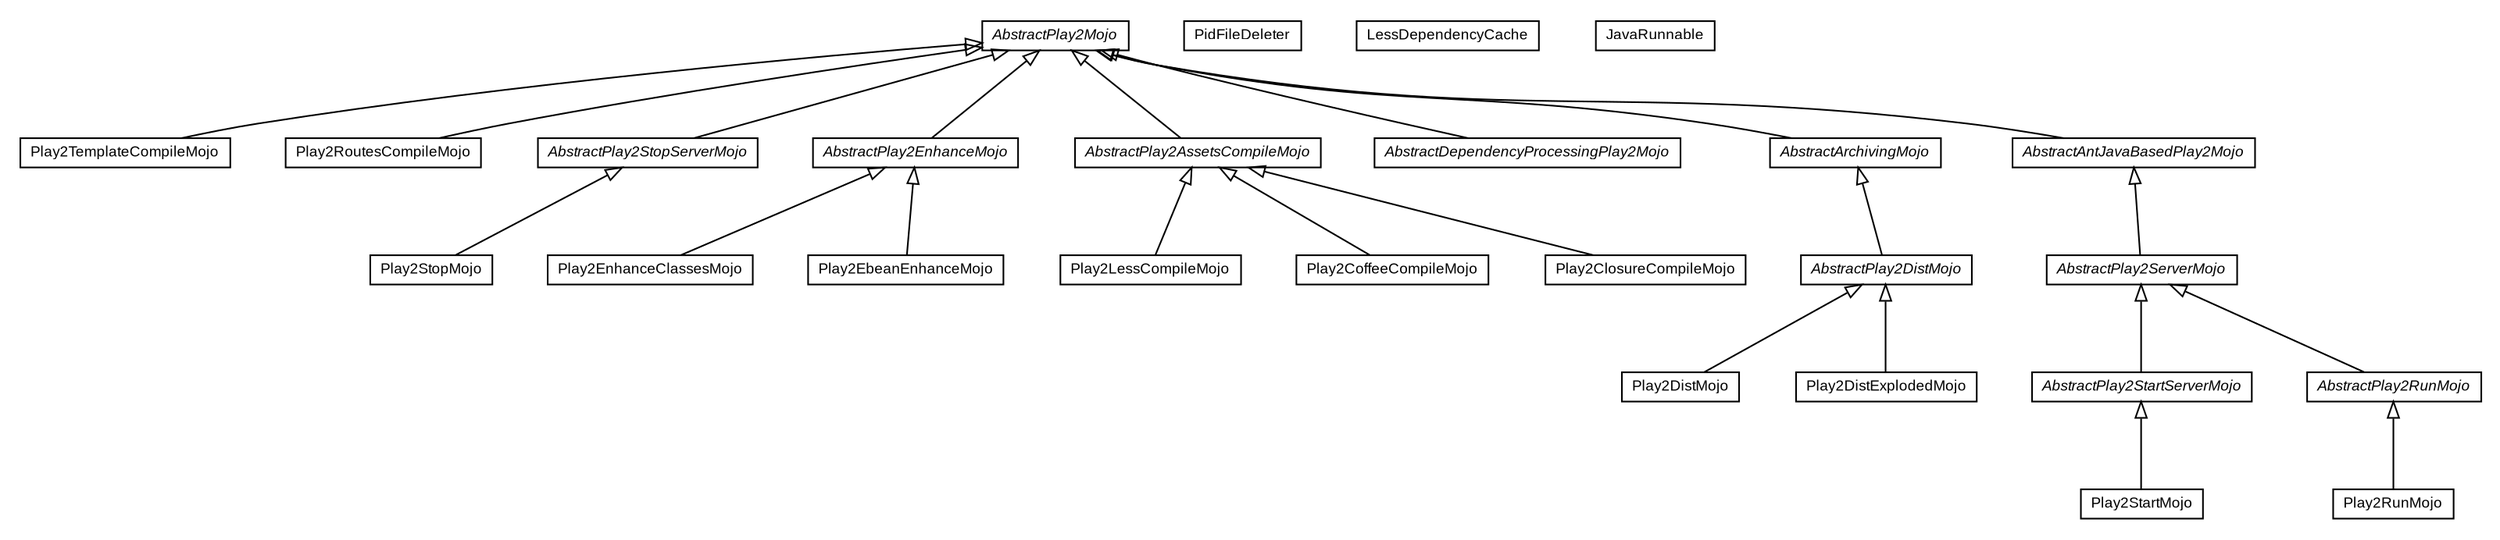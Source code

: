 #!/usr/local/bin/dot
#
# Class diagram 
# Generated by UMLGraph version R5_6-24-gf6e263 (http://www.umlgraph.org/)
#

digraph G {
	edge [fontname="arial",fontsize=10,labelfontname="arial",labelfontsize=10];
	node [fontname="arial",fontsize=10,shape=plaintext];
	nodesep=0.25;
	ranksep=0.5;
	// com.google.code.play2.plugin.Play2TemplateCompileMojo
	c0 [label=<<table title="com.google.code.play2.plugin.Play2TemplateCompileMojo" border="0" cellborder="1" cellspacing="0" cellpadding="2" port="p" href="./Play2TemplateCompileMojo.html">
		<tr><td><table border="0" cellspacing="0" cellpadding="1">
<tr><td align="center" balign="center"> Play2TemplateCompileMojo </td></tr>
		</table></td></tr>
		</table>>, URL="./Play2TemplateCompileMojo.html", fontname="arial", fontcolor="black", fontsize=9.0];
	// com.google.code.play2.plugin.Play2StopMojo
	c1 [label=<<table title="com.google.code.play2.plugin.Play2StopMojo" border="0" cellborder="1" cellspacing="0" cellpadding="2" port="p" href="./Play2StopMojo.html">
		<tr><td><table border="0" cellspacing="0" cellpadding="1">
<tr><td align="center" balign="center"> Play2StopMojo </td></tr>
		</table></td></tr>
		</table>>, URL="./Play2StopMojo.html", fontname="arial", fontcolor="black", fontsize=9.0];
	// com.google.code.play2.plugin.Play2StartMojo
	c2 [label=<<table title="com.google.code.play2.plugin.Play2StartMojo" border="0" cellborder="1" cellspacing="0" cellpadding="2" port="p" href="./Play2StartMojo.html">
		<tr><td><table border="0" cellspacing="0" cellpadding="1">
<tr><td align="center" balign="center"> Play2StartMojo </td></tr>
		</table></td></tr>
		</table>>, URL="./Play2StartMojo.html", fontname="arial", fontcolor="black", fontsize=9.0];
	// com.google.code.play2.plugin.Play2RunMojo
	c3 [label=<<table title="com.google.code.play2.plugin.Play2RunMojo" border="0" cellborder="1" cellspacing="0" cellpadding="2" port="p" href="./Play2RunMojo.html">
		<tr><td><table border="0" cellspacing="0" cellpadding="1">
<tr><td align="center" balign="center"> Play2RunMojo </td></tr>
		</table></td></tr>
		</table>>, URL="./Play2RunMojo.html", fontname="arial", fontcolor="black", fontsize=9.0];
	// com.google.code.play2.plugin.Play2RoutesCompileMojo
	c4 [label=<<table title="com.google.code.play2.plugin.Play2RoutesCompileMojo" border="0" cellborder="1" cellspacing="0" cellpadding="2" port="p" href="./Play2RoutesCompileMojo.html">
		<tr><td><table border="0" cellspacing="0" cellpadding="1">
<tr><td align="center" balign="center"> Play2RoutesCompileMojo </td></tr>
		</table></td></tr>
		</table>>, URL="./Play2RoutesCompileMojo.html", fontname="arial", fontcolor="black", fontsize=9.0];
	// com.google.code.play2.plugin.Play2LessCompileMojo
	c5 [label=<<table title="com.google.code.play2.plugin.Play2LessCompileMojo" border="0" cellborder="1" cellspacing="0" cellpadding="2" port="p" href="./Play2LessCompileMojo.html">
		<tr><td><table border="0" cellspacing="0" cellpadding="1">
<tr><td align="center" balign="center"> Play2LessCompileMojo </td></tr>
		</table></td></tr>
		</table>>, URL="./Play2LessCompileMojo.html", fontname="arial", fontcolor="black", fontsize=9.0];
	// com.google.code.play2.plugin.Play2EnhanceClassesMojo
	c6 [label=<<table title="com.google.code.play2.plugin.Play2EnhanceClassesMojo" border="0" cellborder="1" cellspacing="0" cellpadding="2" port="p" href="./Play2EnhanceClassesMojo.html">
		<tr><td><table border="0" cellspacing="0" cellpadding="1">
<tr><td align="center" balign="center"> Play2EnhanceClassesMojo </td></tr>
		</table></td></tr>
		</table>>, URL="./Play2EnhanceClassesMojo.html", fontname="arial", fontcolor="black", fontsize=9.0];
	// com.google.code.play2.plugin.Play2EbeanEnhanceMojo
	c7 [label=<<table title="com.google.code.play2.plugin.Play2EbeanEnhanceMojo" border="0" cellborder="1" cellspacing="0" cellpadding="2" port="p" href="./Play2EbeanEnhanceMojo.html">
		<tr><td><table border="0" cellspacing="0" cellpadding="1">
<tr><td align="center" balign="center"> Play2EbeanEnhanceMojo </td></tr>
		</table></td></tr>
		</table>>, URL="./Play2EbeanEnhanceMojo.html", fontname="arial", fontcolor="black", fontsize=9.0];
	// com.google.code.play2.plugin.Play2DistMojo
	c8 [label=<<table title="com.google.code.play2.plugin.Play2DistMojo" border="0" cellborder="1" cellspacing="0" cellpadding="2" port="p" href="./Play2DistMojo.html">
		<tr><td><table border="0" cellspacing="0" cellpadding="1">
<tr><td align="center" balign="center"> Play2DistMojo </td></tr>
		</table></td></tr>
		</table>>, URL="./Play2DistMojo.html", fontname="arial", fontcolor="black", fontsize=9.0];
	// com.google.code.play2.plugin.Play2DistExplodedMojo
	c9 [label=<<table title="com.google.code.play2.plugin.Play2DistExplodedMojo" border="0" cellborder="1" cellspacing="0" cellpadding="2" port="p" href="./Play2DistExplodedMojo.html">
		<tr><td><table border="0" cellspacing="0" cellpadding="1">
<tr><td align="center" balign="center"> Play2DistExplodedMojo </td></tr>
		</table></td></tr>
		</table>>, URL="./Play2DistExplodedMojo.html", fontname="arial", fontcolor="black", fontsize=9.0];
	// com.google.code.play2.plugin.Play2CoffeeCompileMojo
	c10 [label=<<table title="com.google.code.play2.plugin.Play2CoffeeCompileMojo" border="0" cellborder="1" cellspacing="0" cellpadding="2" port="p" href="./Play2CoffeeCompileMojo.html">
		<tr><td><table border="0" cellspacing="0" cellpadding="1">
<tr><td align="center" balign="center"> Play2CoffeeCompileMojo </td></tr>
		</table></td></tr>
		</table>>, URL="./Play2CoffeeCompileMojo.html", fontname="arial", fontcolor="black", fontsize=9.0];
	// com.google.code.play2.plugin.Play2ClosureCompileMojo
	c11 [label=<<table title="com.google.code.play2.plugin.Play2ClosureCompileMojo" border="0" cellborder="1" cellspacing="0" cellpadding="2" port="p" href="./Play2ClosureCompileMojo.html">
		<tr><td><table border="0" cellspacing="0" cellpadding="1">
<tr><td align="center" balign="center"> Play2ClosureCompileMojo </td></tr>
		</table></td></tr>
		</table>>, URL="./Play2ClosureCompileMojo.html", fontname="arial", fontcolor="black", fontsize=9.0];
	// com.google.code.play2.plugin.PidFileDeleter
	c12 [label=<<table title="com.google.code.play2.plugin.PidFileDeleter" border="0" cellborder="1" cellspacing="0" cellpadding="2" port="p" href="./PidFileDeleter.html">
		<tr><td><table border="0" cellspacing="0" cellpadding="1">
<tr><td align="center" balign="center"> PidFileDeleter </td></tr>
		</table></td></tr>
		</table>>, URL="./PidFileDeleter.html", fontname="arial", fontcolor="black", fontsize=9.0];
	// com.google.code.play2.plugin.LessDependencyCache
	c13 [label=<<table title="com.google.code.play2.plugin.LessDependencyCache" border="0" cellborder="1" cellspacing="0" cellpadding="2" port="p" href="./LessDependencyCache.html">
		<tr><td><table border="0" cellspacing="0" cellpadding="1">
<tr><td align="center" balign="center"> LessDependencyCache </td></tr>
		</table></td></tr>
		</table>>, URL="./LessDependencyCache.html", fontname="arial", fontcolor="black", fontsize=9.0];
	// com.google.code.play2.plugin.AbstractPlay2StopServerMojo
	c14 [label=<<table title="com.google.code.play2.plugin.AbstractPlay2StopServerMojo" border="0" cellborder="1" cellspacing="0" cellpadding="2" port="p" href="./AbstractPlay2StopServerMojo.html">
		<tr><td><table border="0" cellspacing="0" cellpadding="1">
<tr><td align="center" balign="center"><font face="arial italic"> AbstractPlay2StopServerMojo </font></td></tr>
		</table></td></tr>
		</table>>, URL="./AbstractPlay2StopServerMojo.html", fontname="arial", fontcolor="black", fontsize=9.0];
	// com.google.code.play2.plugin.AbstractPlay2StartServerMojo
	c15 [label=<<table title="com.google.code.play2.plugin.AbstractPlay2StartServerMojo" border="0" cellborder="1" cellspacing="0" cellpadding="2" port="p" href="./AbstractPlay2StartServerMojo.html">
		<tr><td><table border="0" cellspacing="0" cellpadding="1">
<tr><td align="center" balign="center"><font face="arial italic"> AbstractPlay2StartServerMojo </font></td></tr>
		</table></td></tr>
		</table>>, URL="./AbstractPlay2StartServerMojo.html", fontname="arial", fontcolor="black", fontsize=9.0];
	// com.google.code.play2.plugin.AbstractPlay2ServerMojo
	c16 [label=<<table title="com.google.code.play2.plugin.AbstractPlay2ServerMojo" border="0" cellborder="1" cellspacing="0" cellpadding="2" port="p" href="./AbstractPlay2ServerMojo.html">
		<tr><td><table border="0" cellspacing="0" cellpadding="1">
<tr><td align="center" balign="center"><font face="arial italic"> AbstractPlay2ServerMojo </font></td></tr>
		</table></td></tr>
		</table>>, URL="./AbstractPlay2ServerMojo.html", fontname="arial", fontcolor="black", fontsize=9.0];
	// com.google.code.play2.plugin.AbstractPlay2RunMojo
	c17 [label=<<table title="com.google.code.play2.plugin.AbstractPlay2RunMojo" border="0" cellborder="1" cellspacing="0" cellpadding="2" port="p" href="./AbstractPlay2RunMojo.html">
		<tr><td><table border="0" cellspacing="0" cellpadding="1">
<tr><td align="center" balign="center"><font face="arial italic"> AbstractPlay2RunMojo </font></td></tr>
		</table></td></tr>
		</table>>, URL="./AbstractPlay2RunMojo.html", fontname="arial", fontcolor="black", fontsize=9.0];
	// com.google.code.play2.plugin.AbstractPlay2Mojo
	c18 [label=<<table title="com.google.code.play2.plugin.AbstractPlay2Mojo" border="0" cellborder="1" cellspacing="0" cellpadding="2" port="p" href="./AbstractPlay2Mojo.html">
		<tr><td><table border="0" cellspacing="0" cellpadding="1">
<tr><td align="center" balign="center"><font face="arial italic"> AbstractPlay2Mojo </font></td></tr>
		</table></td></tr>
		</table>>, URL="./AbstractPlay2Mojo.html", fontname="arial", fontcolor="black", fontsize=9.0];
	// com.google.code.play2.plugin.AbstractPlay2EnhanceMojo
	c19 [label=<<table title="com.google.code.play2.plugin.AbstractPlay2EnhanceMojo" border="0" cellborder="1" cellspacing="0" cellpadding="2" port="p" href="./AbstractPlay2EnhanceMojo.html">
		<tr><td><table border="0" cellspacing="0" cellpadding="1">
<tr><td align="center" balign="center"><font face="arial italic"> AbstractPlay2EnhanceMojo </font></td></tr>
		</table></td></tr>
		</table>>, URL="./AbstractPlay2EnhanceMojo.html", fontname="arial", fontcolor="black", fontsize=9.0];
	// com.google.code.play2.plugin.AbstractPlay2DistMojo
	c20 [label=<<table title="com.google.code.play2.plugin.AbstractPlay2DistMojo" border="0" cellborder="1" cellspacing="0" cellpadding="2" port="p" href="./AbstractPlay2DistMojo.html">
		<tr><td><table border="0" cellspacing="0" cellpadding="1">
<tr><td align="center" balign="center"><font face="arial italic"> AbstractPlay2DistMojo </font></td></tr>
		</table></td></tr>
		</table>>, URL="./AbstractPlay2DistMojo.html", fontname="arial", fontcolor="black", fontsize=9.0];
	// com.google.code.play2.plugin.AbstractPlay2AssetsCompileMojo
	c21 [label=<<table title="com.google.code.play2.plugin.AbstractPlay2AssetsCompileMojo" border="0" cellborder="1" cellspacing="0" cellpadding="2" port="p" href="./AbstractPlay2AssetsCompileMojo.html">
		<tr><td><table border="0" cellspacing="0" cellpadding="1">
<tr><td align="center" balign="center"><font face="arial italic"> AbstractPlay2AssetsCompileMojo </font></td></tr>
		</table></td></tr>
		</table>>, URL="./AbstractPlay2AssetsCompileMojo.html", fontname="arial", fontcolor="black", fontsize=9.0];
	// com.google.code.play2.plugin.AbstractDependencyProcessingPlay2Mojo
	c22 [label=<<table title="com.google.code.play2.plugin.AbstractDependencyProcessingPlay2Mojo" border="0" cellborder="1" cellspacing="0" cellpadding="2" port="p" href="./AbstractDependencyProcessingPlay2Mojo.html">
		<tr><td><table border="0" cellspacing="0" cellpadding="1">
<tr><td align="center" balign="center"><font face="arial italic"> AbstractDependencyProcessingPlay2Mojo </font></td></tr>
		</table></td></tr>
		</table>>, URL="./AbstractDependencyProcessingPlay2Mojo.html", fontname="arial", fontcolor="black", fontsize=9.0];
	// com.google.code.play2.plugin.AbstractArchivingMojo
	c23 [label=<<table title="com.google.code.play2.plugin.AbstractArchivingMojo" border="0" cellborder="1" cellspacing="0" cellpadding="2" port="p" href="./AbstractArchivingMojo.html">
		<tr><td><table border="0" cellspacing="0" cellpadding="1">
<tr><td align="center" balign="center"><font face="arial italic"> AbstractArchivingMojo </font></td></tr>
		</table></td></tr>
		</table>>, URL="./AbstractArchivingMojo.html", fontname="arial", fontcolor="black", fontsize=9.0];
	// com.google.code.play2.plugin.AbstractAntJavaBasedPlay2Mojo
	c24 [label=<<table title="com.google.code.play2.plugin.AbstractAntJavaBasedPlay2Mojo" border="0" cellborder="1" cellspacing="0" cellpadding="2" port="p" href="./AbstractAntJavaBasedPlay2Mojo.html">
		<tr><td><table border="0" cellspacing="0" cellpadding="1">
<tr><td align="center" balign="center"><font face="arial italic"> AbstractAntJavaBasedPlay2Mojo </font></td></tr>
		</table></td></tr>
		</table>>, URL="./AbstractAntJavaBasedPlay2Mojo.html", fontname="arial", fontcolor="black", fontsize=9.0];
	// com.google.code.play2.plugin.AbstractAntJavaBasedPlay2Mojo.JavaRunnable
	c25 [label=<<table title="com.google.code.play2.plugin.AbstractAntJavaBasedPlay2Mojo.JavaRunnable" border="0" cellborder="1" cellspacing="0" cellpadding="2" port="p" href="./AbstractAntJavaBasedPlay2Mojo.JavaRunnable.html">
		<tr><td><table border="0" cellspacing="0" cellpadding="1">
<tr><td align="center" balign="center"> JavaRunnable </td></tr>
		</table></td></tr>
		</table>>, URL="./AbstractAntJavaBasedPlay2Mojo.JavaRunnable.html", fontname="arial", fontcolor="black", fontsize=9.0];
	//com.google.code.play2.plugin.Play2TemplateCompileMojo extends com.google.code.play2.plugin.AbstractPlay2Mojo
	c18:p -> c0:p [dir=back,arrowtail=empty];
	//com.google.code.play2.plugin.Play2StopMojo extends com.google.code.play2.plugin.AbstractPlay2StopServerMojo
	c14:p -> c1:p [dir=back,arrowtail=empty];
	//com.google.code.play2.plugin.Play2StartMojo extends com.google.code.play2.plugin.AbstractPlay2StartServerMojo
	c15:p -> c2:p [dir=back,arrowtail=empty];
	//com.google.code.play2.plugin.Play2RunMojo extends com.google.code.play2.plugin.AbstractPlay2RunMojo
	c17:p -> c3:p [dir=back,arrowtail=empty];
	//com.google.code.play2.plugin.Play2RoutesCompileMojo extends com.google.code.play2.plugin.AbstractPlay2Mojo
	c18:p -> c4:p [dir=back,arrowtail=empty];
	//com.google.code.play2.plugin.Play2LessCompileMojo extends com.google.code.play2.plugin.AbstractPlay2AssetsCompileMojo
	c21:p -> c5:p [dir=back,arrowtail=empty];
	//com.google.code.play2.plugin.Play2EnhanceClassesMojo extends com.google.code.play2.plugin.AbstractPlay2EnhanceMojo
	c19:p -> c6:p [dir=back,arrowtail=empty];
	//com.google.code.play2.plugin.Play2EbeanEnhanceMojo extends com.google.code.play2.plugin.AbstractPlay2EnhanceMojo
	c19:p -> c7:p [dir=back,arrowtail=empty];
	//com.google.code.play2.plugin.Play2DistMojo extends com.google.code.play2.plugin.AbstractPlay2DistMojo
	c20:p -> c8:p [dir=back,arrowtail=empty];
	//com.google.code.play2.plugin.Play2DistExplodedMojo extends com.google.code.play2.plugin.AbstractPlay2DistMojo
	c20:p -> c9:p [dir=back,arrowtail=empty];
	//com.google.code.play2.plugin.Play2CoffeeCompileMojo extends com.google.code.play2.plugin.AbstractPlay2AssetsCompileMojo
	c21:p -> c10:p [dir=back,arrowtail=empty];
	//com.google.code.play2.plugin.Play2ClosureCompileMojo extends com.google.code.play2.plugin.AbstractPlay2AssetsCompileMojo
	c21:p -> c11:p [dir=back,arrowtail=empty];
	//com.google.code.play2.plugin.AbstractPlay2StopServerMojo extends com.google.code.play2.plugin.AbstractPlay2Mojo
	c18:p -> c14:p [dir=back,arrowtail=empty];
	//com.google.code.play2.plugin.AbstractPlay2StartServerMojo extends com.google.code.play2.plugin.AbstractPlay2ServerMojo
	c16:p -> c15:p [dir=back,arrowtail=empty];
	//com.google.code.play2.plugin.AbstractPlay2ServerMojo extends com.google.code.play2.plugin.AbstractAntJavaBasedPlay2Mojo
	c24:p -> c16:p [dir=back,arrowtail=empty];
	//com.google.code.play2.plugin.AbstractPlay2RunMojo extends com.google.code.play2.plugin.AbstractPlay2ServerMojo
	c16:p -> c17:p [dir=back,arrowtail=empty];
	//com.google.code.play2.plugin.AbstractPlay2EnhanceMojo extends com.google.code.play2.plugin.AbstractPlay2Mojo
	c18:p -> c19:p [dir=back,arrowtail=empty];
	//com.google.code.play2.plugin.AbstractPlay2DistMojo extends com.google.code.play2.plugin.AbstractArchivingMojo
	c23:p -> c20:p [dir=back,arrowtail=empty];
	//com.google.code.play2.plugin.AbstractPlay2AssetsCompileMojo extends com.google.code.play2.plugin.AbstractPlay2Mojo
	c18:p -> c21:p [dir=back,arrowtail=empty];
	//com.google.code.play2.plugin.AbstractDependencyProcessingPlay2Mojo extends com.google.code.play2.plugin.AbstractPlay2Mojo
	c18:p -> c22:p [dir=back,arrowtail=empty];
	//com.google.code.play2.plugin.AbstractArchivingMojo extends com.google.code.play2.plugin.AbstractPlay2Mojo
	c18:p -> c23:p [dir=back,arrowtail=empty];
	//com.google.code.play2.plugin.AbstractAntJavaBasedPlay2Mojo extends com.google.code.play2.plugin.AbstractPlay2Mojo
	c18:p -> c24:p [dir=back,arrowtail=empty];
}

